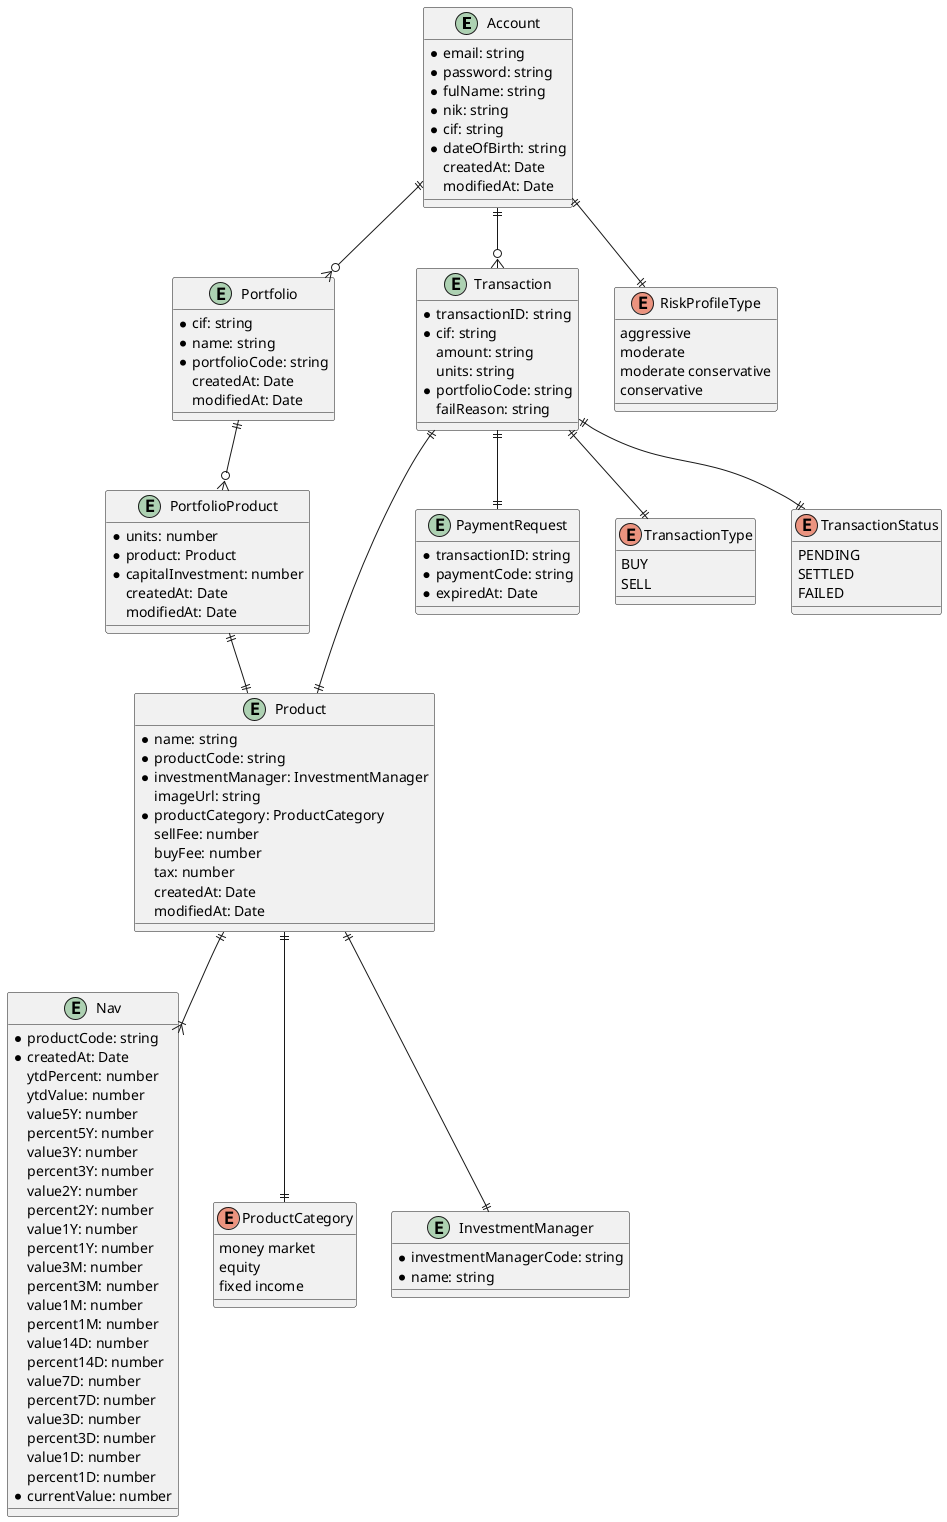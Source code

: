 @startuml

entity Account {
    *email: string
    *password: string
    *fulName: string
    *nik: string
    *cif: string
    *dateOfBirth: string
    createdAt: Date
    modifiedAt: Date
}

entity Portfolio {
    *cif: string
    *name: string
    *portfolioCode: string
    createdAt: Date
    modifiedAt: Date
}

entity PortfolioProduct {
    *units: number
    *product: Product
    *capitalInvestment: number
    createdAt: Date
    modifiedAt: Date
}

entity Product {
    *name: string
    *productCode: string
    *investmentManager: InvestmentManager
    imageUrl: string
    *productCategory: ProductCategory
    sellFee: number
    buyFee: number
    tax: number
    createdAt: Date
    modifiedAt: Date
}

entity Nav {
    *productCode: string
    *createdAt: Date
    ytdPercent: number
    ytdValue: number
    value5Y: number
    percent5Y: number
    value3Y: number
    percent3Y: number
    value2Y: number
    percent2Y: number
    value1Y: number
    percent1Y: number
    value3M: number
    percent3M: number
    value1M: number
    percent1M: number
    value14D: number
    percent14D: number
    value7D: number
    percent7D: number
    value3D: number
    percent3D: number
    value1D: number
    percent1D: number
    *currentValue: number
}

enum ProductCategory {
    money market
    equity
    fixed income
}

entity Transaction {
    *transactionID: string
    *cif: string
    amount: string
    units: string
    *portfolioCode: string
    failReason: string
}

entity "PaymentRequest" {
    *transactionID: string
    *paymentCode: string
    *expiredAt: Date
}

enum TransactionType {
    BUY
    SELL
}

enum TransactionStatus {
    PENDING
    SETTLED
    FAILED
}

enum RiskProfileType{
    aggressive
    moderate
    moderate conservative
    conservative
}

entity InvestmentManager {
    *investmentManagerCode: string
    *name: string
}

Product ||--|| ProductCategory
Product ||--|{ Nav
PortfolioProduct ||--|| Product
Product ||--|| InvestmentManager
Portfolio ||--o{ PortfolioProduct
Account ||--o{ Portfolio
Account ||--o{ Transaction
Transaction ||--|| TransactionStatus
Transaction ||--|| TransactionType
Account ||--|| RiskProfileType
Transaction ||--|| "PaymentRequest"
Transaction ||--|| Product
@enduml

